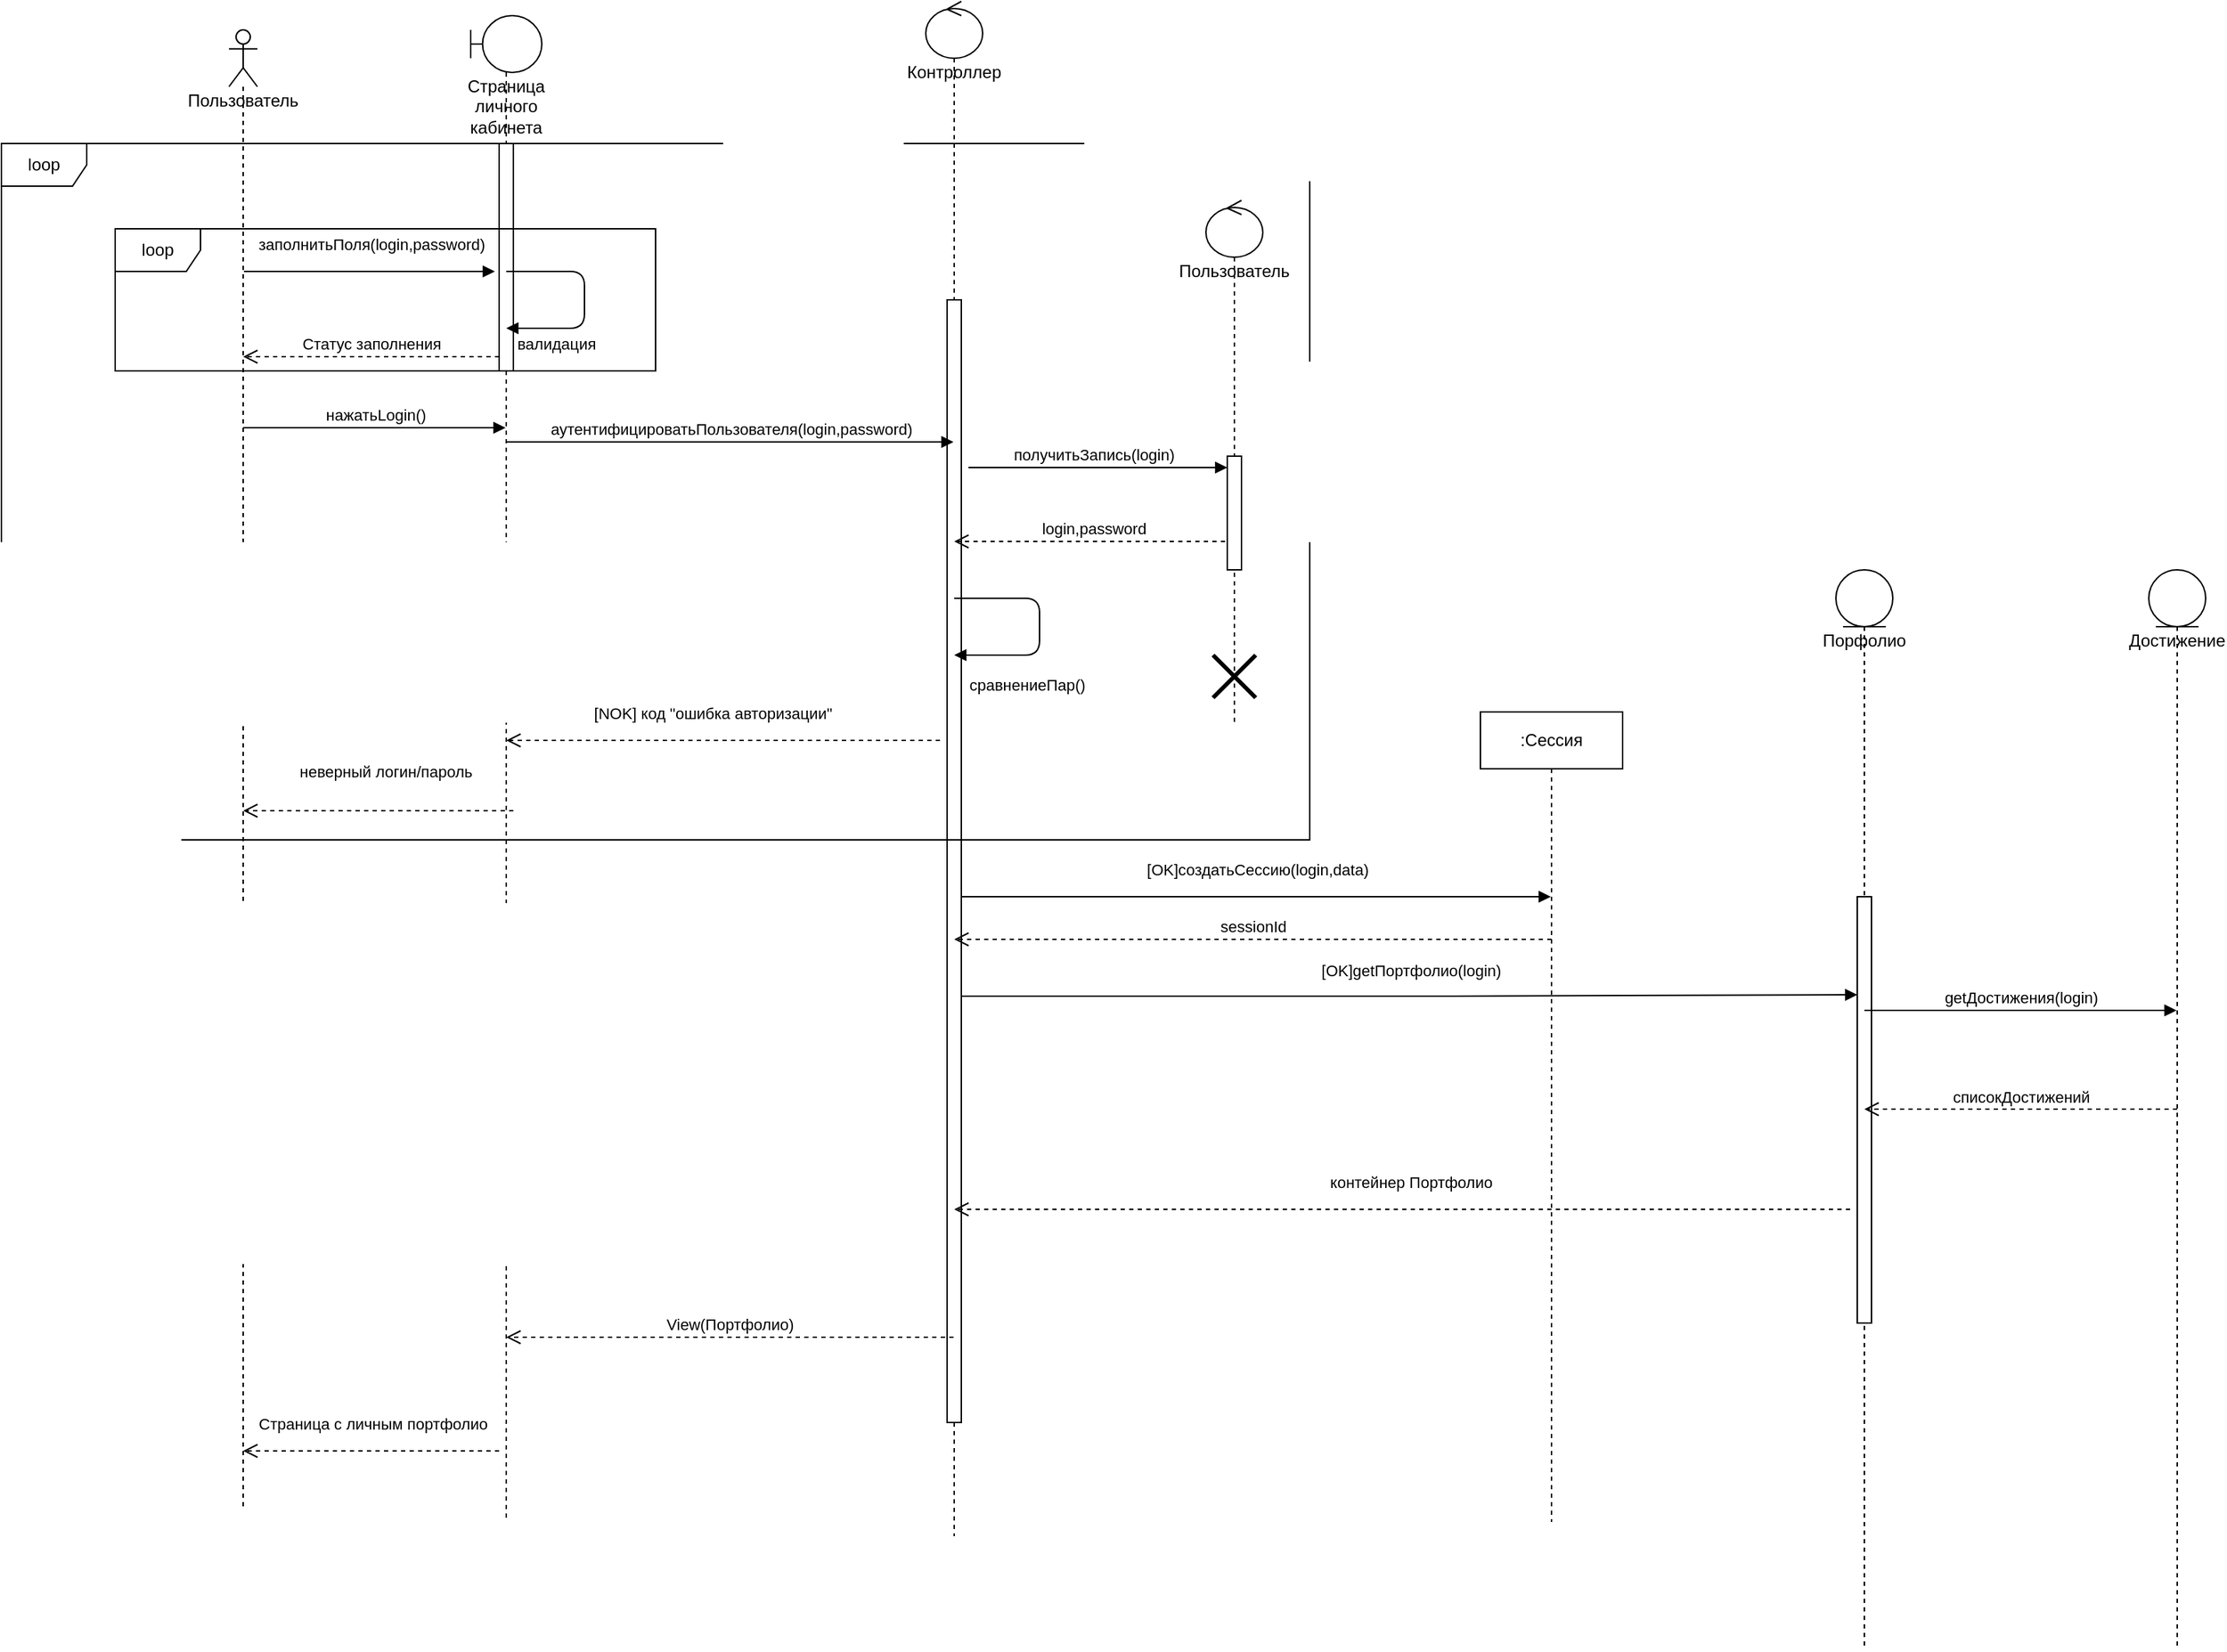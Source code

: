 <mxfile version="14.6.6" type="github" pages="3">
  <diagram name="Page-1" id="e7e014a7-5840-1c2e-5031-d8a46d1fe8dd">
    <mxGraphModel dx="3076" dy="705" grid="1" gridSize="10" guides="1" tooltips="1" connect="1" arrows="1" fold="1" page="1" pageScale="1" pageWidth="1654" pageHeight="1169" background="#ffffff" math="0" shadow="0">
      <root>
        <mxCell id="0" />
        <mxCell id="1" parent="0" />
        <mxCell id="WIhH-3waFOofAWN1dVMn-43" value="Пользователь" style="shape=umlLifeline;participant=umlActor;perimeter=lifelinePerimeter;whiteSpace=wrap;html=1;container=1;collapsible=0;recursiveResize=0;verticalAlign=top;spacingTop=36;outlineConnect=0;size=40;" parent="1" vertex="1">
          <mxGeometry x="120" y="120" width="20" height="1040" as="geometry" />
        </mxCell>
        <mxCell id="ZIGFXIjZskVbXItvLH-G-2" style="edgeStyle=orthogonalEdgeStyle;rounded=0;orthogonalLoop=1;jettySize=auto;html=1;strokeColor=none;dashed=1;" parent="1" edge="1">
          <mxGeometry relative="1" as="geometry">
            <mxPoint x="300" y="480" as="targetPoint" />
            <mxPoint x="310" y="250" as="sourcePoint" />
            <Array as="points">
              <mxPoint x="310" y="480" />
            </Array>
          </mxGeometry>
        </mxCell>
        <mxCell id="ZIGFXIjZskVbXItvLH-G-4" value="Страница личного кабинета" style="shape=umlLifeline;participant=umlBoundary;perimeter=lifelinePerimeter;whiteSpace=wrap;html=1;container=1;collapsible=0;recursiveResize=0;verticalAlign=top;spacingTop=36;outlineConnect=0;" parent="1" vertex="1">
          <mxGeometry x="290" y="110" width="50" height="1060" as="geometry" />
        </mxCell>
        <mxCell id="fkSEMWW14mpYFLbn4nIB-9" value="" style="html=1;points=[];perimeter=orthogonalPerimeter;" parent="ZIGFXIjZskVbXItvLH-G-4" vertex="1">
          <mxGeometry x="20" y="90" width="10" height="160" as="geometry" />
        </mxCell>
        <mxCell id="ZIGFXIjZskVbXItvLH-G-7" value="Контроллер" style="shape=umlLifeline;participant=umlControl;perimeter=lifelinePerimeter;whiteSpace=wrap;html=1;container=1;collapsible=0;recursiveResize=0;verticalAlign=top;spacingTop=36;outlineConnect=0;" parent="1" vertex="1">
          <mxGeometry x="610" y="100" width="40" height="1080" as="geometry" />
        </mxCell>
        <mxCell id="fkSEMWW14mpYFLbn4nIB-13" value="" style="html=1;points=[];perimeter=orthogonalPerimeter;" parent="ZIGFXIjZskVbXItvLH-G-7" vertex="1">
          <mxGeometry x="15" y="210" width="10" height="790" as="geometry" />
        </mxCell>
        <mxCell id="pGfbGV8LmYH59you6lNI-2" value="Пользователь" style="shape=umlLifeline;participant=umlControl;perimeter=lifelinePerimeter;whiteSpace=wrap;html=1;container=1;collapsible=0;recursiveResize=0;verticalAlign=top;spacingTop=36;outlineConnect=0;" parent="1" vertex="1">
          <mxGeometry x="807" y="240" width="40" height="370" as="geometry" />
        </mxCell>
        <mxCell id="1SPGo8jR6dyYWETWkQOX-1" value="Порфолио" style="shape=umlLifeline;participant=umlEntity;perimeter=lifelinePerimeter;whiteSpace=wrap;html=1;container=1;collapsible=0;recursiveResize=0;verticalAlign=top;spacingTop=36;outlineConnect=0;" parent="1" vertex="1">
          <mxGeometry x="1250" y="500" width="40" height="760" as="geometry" />
        </mxCell>
        <mxCell id="fkSEMWW14mpYFLbn4nIB-26" value="" style="html=1;points=[];perimeter=orthogonalPerimeter;" parent="1SPGo8jR6dyYWETWkQOX-1" vertex="1">
          <mxGeometry x="15" y="230" width="10" height="300" as="geometry" />
        </mxCell>
        <mxCell id="1SPGo8jR6dyYWETWkQOX-2" value=":Сессия" style="shape=umlLifeline;perimeter=lifelinePerimeter;whiteSpace=wrap;html=1;container=1;collapsible=0;recursiveResize=0;outlineConnect=0;" parent="1" vertex="1">
          <mxGeometry x="1000" y="600" width="100" height="570" as="geometry" />
        </mxCell>
        <mxCell id="pRMfRzGScYcQ2kTidq8n-1" value="Достижение" style="shape=umlLifeline;participant=umlEntity;perimeter=lifelinePerimeter;whiteSpace=wrap;html=1;container=1;collapsible=0;recursiveResize=0;verticalAlign=top;spacingTop=36;outlineConnect=0;" parent="1" vertex="1">
          <mxGeometry x="1470" y="500" width="40" height="760" as="geometry" />
        </mxCell>
        <mxCell id="fkSEMWW14mpYFLbn4nIB-3" value="заполнитьПоля(login,password)" style="html=1;verticalAlign=bottom;endArrow=block;" parent="1" edge="1">
          <mxGeometry x="0.025" y="10" width="80" relative="1" as="geometry">
            <mxPoint x="130.5" y="290" as="sourcePoint" />
            <mxPoint x="307" y="290" as="targetPoint" />
            <Array as="points">
              <mxPoint x="221" y="290" />
            </Array>
            <mxPoint x="-1" as="offset" />
          </mxGeometry>
        </mxCell>
        <mxCell id="fkSEMWW14mpYFLbn4nIB-10" value="валидация" style="html=1;verticalAlign=bottom;endArrow=block;" parent="1" source="ZIGFXIjZskVbXItvLH-G-4" target="ZIGFXIjZskVbXItvLH-G-4" edge="1">
          <mxGeometry x="0.53" y="20" width="80" relative="1" as="geometry">
            <mxPoint x="350" y="290" as="sourcePoint" />
            <mxPoint x="370" y="350" as="targetPoint" />
            <Array as="points">
              <mxPoint x="370" y="290" />
              <mxPoint x="370" y="330" />
            </Array>
            <mxPoint as="offset" />
          </mxGeometry>
        </mxCell>
        <mxCell id="fkSEMWW14mpYFLbn4nIB-11" value="loop" style="shape=umlFrame;whiteSpace=wrap;html=1;" parent="1" vertex="1">
          <mxGeometry x="40" y="260" width="380" height="100" as="geometry" />
        </mxCell>
        <mxCell id="fkSEMWW14mpYFLbn4nIB-14" value="аутентифицироватьПользователя(login,password)" style="html=1;verticalAlign=bottom;endArrow=block;" parent="1" source="ZIGFXIjZskVbXItvLH-G-4" target="ZIGFXIjZskVbXItvLH-G-7" edge="1">
          <mxGeometry width="80" relative="1" as="geometry">
            <mxPoint x="320" y="370" as="sourcePoint" />
            <mxPoint x="400" y="370" as="targetPoint" />
            <Array as="points">
              <mxPoint x="470" y="410" />
            </Array>
          </mxGeometry>
        </mxCell>
        <mxCell id="fkSEMWW14mpYFLbn4nIB-15" value="нажатьLogin()" style="html=1;verticalAlign=bottom;endArrow=block;" parent="1" source="WIhH-3waFOofAWN1dVMn-43" target="ZIGFXIjZskVbXItvLH-G-4" edge="1">
          <mxGeometry width="80" relative="1" as="geometry">
            <mxPoint x="130" y="360" as="sourcePoint" />
            <mxPoint x="210" y="360" as="targetPoint" />
            <Array as="points">
              <mxPoint x="210" y="400" />
            </Array>
          </mxGeometry>
        </mxCell>
        <mxCell id="fkSEMWW14mpYFLbn4nIB-16" value="Статус заполнения" style="html=1;verticalAlign=bottom;endArrow=open;dashed=1;endSize=8;" parent="1" target="WIhH-3waFOofAWN1dVMn-43" edge="1">
          <mxGeometry relative="1" as="geometry">
            <mxPoint x="310" y="350" as="sourcePoint" />
            <mxPoint x="230" y="350" as="targetPoint" />
          </mxGeometry>
        </mxCell>
        <mxCell id="fkSEMWW14mpYFLbn4nIB-18" value="получитьЗапись(login)" style="html=1;verticalAlign=bottom;endArrow=block;entryX=0;entryY=0.1;entryDx=0;entryDy=0;entryPerimeter=0;" parent="1" target="fkSEMWW14mpYFLbn4nIB-20" edge="1">
          <mxGeometry x="-0.035" width="80" relative="1" as="geometry">
            <mxPoint x="640" y="428" as="sourcePoint" />
            <mxPoint x="710" y="430" as="targetPoint" />
            <mxPoint as="offset" />
          </mxGeometry>
        </mxCell>
        <mxCell id="fkSEMWW14mpYFLbn4nIB-19" value="login,password" style="html=1;verticalAlign=bottom;endArrow=open;dashed=1;endSize=8;" parent="1" source="pGfbGV8LmYH59you6lNI-2" target="ZIGFXIjZskVbXItvLH-G-7" edge="1">
          <mxGeometry relative="1" as="geometry">
            <mxPoint x="770" y="479" as="sourcePoint" />
            <mxPoint x="690" y="479" as="targetPoint" />
            <Array as="points">
              <mxPoint x="760" y="480" />
            </Array>
          </mxGeometry>
        </mxCell>
        <mxCell id="fkSEMWW14mpYFLbn4nIB-20" value="" style="html=1;points=[];perimeter=orthogonalPerimeter;" parent="1" vertex="1">
          <mxGeometry x="822" y="420" width="10" height="80" as="geometry" />
        </mxCell>
        <mxCell id="fkSEMWW14mpYFLbn4nIB-21" value="сравнениеПар()" style="html=1;verticalAlign=bottom;endArrow=block;" parent="1" target="ZIGFXIjZskVbXItvLH-G-7" edge="1">
          <mxGeometry x="0.371" y="30" width="80" relative="1" as="geometry">
            <mxPoint x="630" y="520" as="sourcePoint" />
            <mxPoint x="670" y="580" as="targetPoint" />
            <Array as="points">
              <mxPoint x="690" y="520" />
              <mxPoint x="690" y="560" />
            </Array>
            <mxPoint as="offset" />
          </mxGeometry>
        </mxCell>
        <mxCell id="fkSEMWW14mpYFLbn4nIB-23" value="[OK]создатьСессию(login,data)" style="html=1;verticalAlign=bottom;endArrow=block;" parent="1" source="fkSEMWW14mpYFLbn4nIB-13" target="1SPGo8jR6dyYWETWkQOX-2" edge="1">
          <mxGeometry x="0.001" y="10" width="80" relative="1" as="geometry">
            <mxPoint x="630" y="680" as="sourcePoint" />
            <mxPoint x="710" y="680" as="targetPoint" />
            <Array as="points">
              <mxPoint x="840" y="730" />
            </Array>
            <mxPoint as="offset" />
          </mxGeometry>
        </mxCell>
        <mxCell id="fkSEMWW14mpYFLbn4nIB-24" value="" style="shape=umlDestroy;whiteSpace=wrap;html=1;strokeWidth=3;" parent="1" vertex="1">
          <mxGeometry x="812" y="560" width="30" height="30" as="geometry" />
        </mxCell>
        <mxCell id="fkSEMWW14mpYFLbn4nIB-25" value="[OK]getПортфолио(login)" style="html=1;verticalAlign=bottom;endArrow=block;entryX=0;entryY=0.23;entryDx=0;entryDy=0;entryPerimeter=0;" parent="1" source="fkSEMWW14mpYFLbn4nIB-13" target="fkSEMWW14mpYFLbn4nIB-26" edge="1">
          <mxGeometry x="0.001" y="10" width="80" relative="1" as="geometry">
            <mxPoint x="630" y="749.5" as="sourcePoint" />
            <mxPoint x="710" y="749.5" as="targetPoint" />
            <mxPoint y="1" as="offset" />
            <Array as="points">
              <mxPoint x="970" y="800" />
            </Array>
          </mxGeometry>
        </mxCell>
        <mxCell id="fkSEMWW14mpYFLbn4nIB-27" value="getДостижения(login)" style="html=1;verticalAlign=bottom;endArrow=block;" parent="1" target="pRMfRzGScYcQ2kTidq8n-1" edge="1">
          <mxGeometry width="80" relative="1" as="geometry">
            <mxPoint x="1270" y="810" as="sourcePoint" />
            <mxPoint x="1360" y="810" as="targetPoint" />
          </mxGeometry>
        </mxCell>
        <mxCell id="fkSEMWW14mpYFLbn4nIB-28" value="списокДостижений" style="html=1;verticalAlign=bottom;endArrow=open;dashed=1;endSize=8;" parent="1" target="1SPGo8jR6dyYWETWkQOX-1" edge="1">
          <mxGeometry relative="1" as="geometry">
            <mxPoint x="1490" y="879.5" as="sourcePoint" />
            <mxPoint x="1410" y="879.5" as="targetPoint" />
          </mxGeometry>
        </mxCell>
        <mxCell id="fkSEMWW14mpYFLbn4nIB-29" value="контейнер Портфолио" style="html=1;verticalAlign=bottom;endArrow=open;dashed=1;endSize=8;" parent="1" target="ZIGFXIjZskVbXItvLH-G-7" edge="1">
          <mxGeometry x="-0.017" y="-10" relative="1" as="geometry">
            <mxPoint x="1260" y="950" as="sourcePoint" />
            <mxPoint x="1180" y="950" as="targetPoint" />
            <mxPoint as="offset" />
          </mxGeometry>
        </mxCell>
        <mxCell id="fkSEMWW14mpYFLbn4nIB-30" value="View(Портфолио)" style="html=1;verticalAlign=bottom;endArrow=open;dashed=1;endSize=8;" parent="1" source="ZIGFXIjZskVbXItvLH-G-7" target="ZIGFXIjZskVbXItvLH-G-4" edge="1">
          <mxGeometry relative="1" as="geometry">
            <mxPoint x="460" y="990" as="sourcePoint" />
            <mxPoint x="380" y="990" as="targetPoint" />
            <Array as="points">
              <mxPoint x="450" y="1040" />
            </Array>
          </mxGeometry>
        </mxCell>
        <mxCell id="fkSEMWW14mpYFLbn4nIB-31" value="Страница с личным портфолио" style="html=1;verticalAlign=bottom;endArrow=open;dashed=1;endSize=8;" parent="1" target="WIhH-3waFOofAWN1dVMn-43" edge="1">
          <mxGeometry x="-0.003" y="-10" relative="1" as="geometry">
            <mxPoint x="310" y="1120" as="sourcePoint" />
            <mxPoint x="230" y="1120" as="targetPoint" />
            <mxPoint as="offset" />
          </mxGeometry>
        </mxCell>
        <mxCell id="fkSEMWW14mpYFLbn4nIB-32" value="[NOK] код &quot;ошибка авторизации&quot;" style="html=1;verticalAlign=bottom;endArrow=open;dashed=1;endSize=8;" parent="1" target="ZIGFXIjZskVbXItvLH-G-4" edge="1">
          <mxGeometry x="0.048" y="-10" relative="1" as="geometry">
            <mxPoint x="620" y="620" as="sourcePoint" />
            <mxPoint x="540" y="620" as="targetPoint" />
            <mxPoint as="offset" />
          </mxGeometry>
        </mxCell>
        <mxCell id="fkSEMWW14mpYFLbn4nIB-33" value="неверный логин/пароль" style="html=1;verticalAlign=bottom;endArrow=open;dashed=1;endSize=8;" parent="1" target="WIhH-3waFOofAWN1dVMn-43" edge="1">
          <mxGeometry x="-0.055" y="-19" relative="1" as="geometry">
            <mxPoint x="320" y="669.5" as="sourcePoint" />
            <mxPoint x="240" y="669.5" as="targetPoint" />
            <mxPoint as="offset" />
          </mxGeometry>
        </mxCell>
        <mxCell id="fkSEMWW14mpYFLbn4nIB-34" value="loop" style="shape=umlFrame;whiteSpace=wrap;html=1;" parent="1" vertex="1">
          <mxGeometry x="-40" y="200" width="920" height="490" as="geometry" />
        </mxCell>
        <mxCell id="wBSlpSPeRk47iECSI4ge-1" value="sessionId" style="html=1;verticalAlign=bottom;endArrow=open;dashed=1;endSize=8;" parent="1" target="ZIGFXIjZskVbXItvLH-G-7" edge="1">
          <mxGeometry relative="1" as="geometry">
            <mxPoint x="1050" y="760" as="sourcePoint" />
            <mxPoint x="970" y="760" as="targetPoint" />
            <Array as="points">
              <mxPoint x="1010" y="760" />
            </Array>
          </mxGeometry>
        </mxCell>
      </root>
    </mxGraphModel>
  </diagram>
  <diagram id="3RULn-cM49M8KsPI9Jm_" name="Page-2">
    <mxGraphModel dx="1673" dy="829" grid="1" gridSize="10" guides="1" tooltips="1" connect="1" arrows="1" fold="1" page="1" pageScale="1" pageWidth="1654" pageHeight="1169" math="0" shadow="0">
      <root>
        <mxCell id="1wNZfQulVWUHUYECNYg_-0" />
        <mxCell id="1wNZfQulVWUHUYECNYg_-1" parent="1wNZfQulVWUHUYECNYg_-0" />
        <mxCell id="1wNZfQulVWUHUYECNYg_-8" value="Педагогический работник" style="swimlane;fontStyle=1;align=center;verticalAlign=top;childLayout=stackLayout;horizontal=1;startSize=26;horizontalStack=0;resizeParent=1;resizeParentMax=0;resizeLast=0;collapsible=1;marginBottom=0;" parent="1wNZfQulVWUHUYECNYg_-1" vertex="1">
          <mxGeometry x="130" y="570" width="210" height="114" as="geometry" />
        </mxCell>
        <mxCell id="1wNZfQulVWUHUYECNYg_-9" value="+ Имя: String&#xa;+ Роль: Integer&#xa;+ Логин: String&#xa;" style="text;strokeColor=none;fillColor=none;align=left;verticalAlign=top;spacingLeft=4;spacingRight=4;overflow=hidden;rotatable=0;points=[[0,0.5],[1,0.5]];portConstraint=eastwest;" parent="1wNZfQulVWUHUYECNYg_-8" vertex="1">
          <mxGeometry y="26" width="210" height="54" as="geometry" />
        </mxCell>
        <mxCell id="1wNZfQulVWUHUYECNYg_-10" value="" style="line;strokeWidth=1;fillColor=none;align=left;verticalAlign=middle;spacingTop=-1;spacingLeft=3;spacingRight=3;rotatable=0;labelPosition=right;points=[];portConstraint=eastwest;" parent="1wNZfQulVWUHUYECNYg_-8" vertex="1">
          <mxGeometry y="80" width="210" height="8" as="geometry" />
        </mxCell>
        <mxCell id="1wNZfQulVWUHUYECNYg_-11" value="+ получитьЗапись(login): List" style="text;strokeColor=none;fillColor=none;align=left;verticalAlign=top;spacingLeft=4;spacingRight=4;overflow=hidden;rotatable=0;points=[[0,0.5],[1,0.5]];portConstraint=eastwest;" parent="1wNZfQulVWUHUYECNYg_-8" vertex="1">
          <mxGeometry y="88" width="210" height="26" as="geometry" />
        </mxCell>
        <mxCell id="1wNZfQulVWUHUYECNYg_-12" value="&lt;p style=&quot;margin: 0px ; margin-top: 4px ; text-align: center&quot;&gt;&lt;b&gt;Мероприятие&lt;/b&gt;&lt;br&gt;&lt;/p&gt;&lt;hr size=&quot;1&quot;&gt;&lt;p style=&quot;margin: 0px ; margin-left: 4px&quot;&gt;+ Название: String&lt;/p&gt;&lt;p style=&quot;margin: 0px ; margin-left: 4px&quot;&gt;+ Дата: Date&lt;br&gt;&lt;/p&gt;&lt;p style=&quot;margin: 0px ; margin-left: 4px&quot;&gt;+ Уровень мероприятия: String&lt;br&gt;&lt;/p&gt;&lt;hr size=&quot;1&quot;&gt;&lt;p style=&quot;margin: 0px 0px 0px 4px&quot;&gt;+ get(): List&lt;/p&gt;&lt;p style=&quot;margin: 0px 0px 0px 4px&quot;&gt;+ add(Название,Дата,Уровень)&lt;/p&gt;&lt;p style=&quot;margin: 0px 0px 0px 4px&quot;&gt;+ remove(id)&lt;/p&gt;" style="verticalAlign=top;align=left;overflow=fill;fontSize=12;fontFamily=Helvetica;html=1;" parent="1wNZfQulVWUHUYECNYg_-1" vertex="1">
          <mxGeometry x="457" y="163.75" width="210" height="130" as="geometry" />
        </mxCell>
        <mxCell id="1wNZfQulVWUHUYECNYg_-13" value="&lt;p style=&quot;margin: 0px ; margin-top: 4px ; text-align: center&quot;&gt;&lt;b&gt;Организатор&lt;/b&gt;&lt;br&gt;&lt;/p&gt;&lt;hr size=&quot;1&quot;&gt;&lt;p style=&quot;margin: 0px ; margin-left: 4px&quot;&gt;+ Город: String&lt;br&gt;&lt;/p&gt;&lt;p style=&quot;margin: 0px ; margin-left: 4px&quot;&gt;+ Учреждение: String&lt;br&gt;&lt;/p&gt;&lt;hr size=&quot;1&quot;&gt;&lt;p style=&quot;margin: 0px 0px 0px 4px&quot;&gt;+ get(): List&lt;/p&gt;&lt;p style=&quot;margin: 0px 0px 0px 4px&quot;&gt;+ add(Город,Учреждение)&lt;/p&gt;&lt;p style=&quot;margin: 0px 0px 0px 4px&quot;&gt;+ remove(id)&lt;/p&gt;" style="verticalAlign=top;align=left;overflow=fill;fontSize=12;fontFamily=Helvetica;html=1;" parent="1wNZfQulVWUHUYECNYg_-1" vertex="1">
          <mxGeometry x="800" y="163.75" width="160" height="126.25" as="geometry" />
        </mxCell>
        <mxCell id="1wNZfQulVWUHUYECNYg_-14" value="&lt;p style=&quot;margin: 0px ; margin-top: 4px ; text-align: center&quot;&gt;&lt;b&gt;Портфолио&lt;/b&gt;&lt;br&gt;&lt;/p&gt;&lt;hr size=&quot;1&quot;&gt;&lt;p style=&quot;margin: 0px ; margin-left: 4px&quot;&gt;+ Кол-во баллов: Integer&lt;br&gt;&lt;/p&gt;&lt;p style=&quot;margin: 0px ; margin-left: 4px&quot;&gt;+ Уровень сложности: Integer&lt;/p&gt;&lt;p style=&quot;margin: 0px ; margin-left: 4px&quot;&gt;+ Учебная нагрузка: Integer&lt;/p&gt;&lt;p style=&quot;margin: 0px ; margin-left: 4px&quot;&gt;+ Должность&lt;br&gt;&lt;/p&gt;&lt;hr size=&quot;1&quot;&gt;&lt;p style=&quot;margin: 0px ; margin-left: 4px&quot;&gt;+ getПортфолио(login): List&lt;/p&gt;" style="verticalAlign=top;align=left;overflow=fill;fontSize=12;fontFamily=Helvetica;html=1;" parent="1wNZfQulVWUHUYECNYg_-1" vertex="1">
          <mxGeometry x="570" y="705" width="190" height="123" as="geometry" />
        </mxCell>
        <mxCell id="1wNZfQulVWUHUYECNYg_-16" value="&lt;p style=&quot;margin: 0px ; margin-top: 4px ; text-align: center&quot;&gt;&lt;b&gt;Роль&lt;/b&gt;&lt;br&gt;&lt;/p&gt;&lt;hr size=&quot;1&quot;&gt;&lt;p style=&quot;margin: 0px ; margin-left: 4px&quot;&gt;+ Название: Type&lt;/p&gt;&lt;hr size=&quot;1&quot;&gt;&lt;p style=&quot;margin: 0px ; margin-left: 4px&quot;&gt;+ method(): Type&lt;/p&gt;" style="verticalAlign=top;align=left;overflow=fill;fontSize=12;fontFamily=Helvetica;html=1;" parent="1wNZfQulVWUHUYECNYg_-1" vertex="1">
          <mxGeometry x="160" y="340" width="160" height="90" as="geometry" />
        </mxCell>
        <mxCell id="1wNZfQulVWUHUYECNYg_-17" value="&lt;p style=&quot;margin: 0px ; margin-top: 4px ; text-align: center&quot;&gt;&lt;b&gt;Достижение&lt;/b&gt;&lt;br&gt;&lt;/p&gt;&lt;hr size=&quot;1&quot;&gt;&lt;p style=&quot;margin: 0px ; margin-left: 4px&quot;&gt;+ Название: String&lt;/p&gt;&lt;p style=&quot;margin: 0px ; margin-left: 4px&quot;&gt;+ Дата: Date&lt;/p&gt;&lt;p style=&quot;margin: 0px ; margin-left: 4px&quot;&gt;+ isApproved: boolean&lt;/p&gt;&lt;p style=&quot;margin: 0px ; margin-left: 4px&quot;&gt;+ Подтверждающий документ: String&lt;/p&gt;&lt;p style=&quot;margin: 0px ; margin-left: 4px&quot;&gt;+ Базовый балл&lt;br&gt;&lt;/p&gt;&lt;hr size=&quot;1&quot;&gt;&lt;p style=&quot;margin: 0px ; margin-left: 4px&quot;&gt;+ getДостижения(): List&lt;/p&gt;" style="verticalAlign=top;align=left;overflow=fill;fontSize=12;fontFamily=Helvetica;html=1;" parent="1wNZfQulVWUHUYECNYg_-1" vertex="1">
          <mxGeometry x="615" y="385" width="220" height="150" as="geometry" />
        </mxCell>
        <mxCell id="1wNZfQulVWUHUYECNYg_-18" value="" style="endArrow=none;html=1;exitX=0.5;exitY=1;exitDx=0;exitDy=0;entryX=0.528;entryY=-0.029;entryDx=0;entryDy=0;entryPerimeter=0;" parent="1wNZfQulVWUHUYECNYg_-1" source="1wNZfQulVWUHUYECNYg_-16" target="1wNZfQulVWUHUYECNYg_-8" edge="1">
          <mxGeometry width="50" height="50" relative="1" as="geometry">
            <mxPoint x="460" y="535" as="sourcePoint" />
            <mxPoint x="210" y="550" as="targetPoint" />
          </mxGeometry>
        </mxCell>
        <mxCell id="1wNZfQulVWUHUYECNYg_-19" value="1..*" style="edgeLabel;html=1;align=center;verticalAlign=middle;resizable=0;points=[];" parent="1wNZfQulVWUHUYECNYg_-18" vertex="1" connectable="0">
          <mxGeometry x="0.726" y="-2" relative="1" as="geometry">
            <mxPoint x="10" as="offset" />
          </mxGeometry>
        </mxCell>
        <mxCell id="1wNZfQulVWUHUYECNYg_-20" value="1" style="edgeLabel;html=1;align=center;verticalAlign=middle;resizable=0;points=[];" parent="1wNZfQulVWUHUYECNYg_-18" vertex="1" connectable="0">
          <mxGeometry x="-0.686" y="-1" relative="1" as="geometry">
            <mxPoint x="12" y="6" as="offset" />
          </mxGeometry>
        </mxCell>
        <mxCell id="1wNZfQulVWUHUYECNYg_-21" value="" style="endArrow=none;html=1;exitX=0.714;exitY=0;exitDx=0;exitDy=0;entryX=0;entryY=0.5;entryDx=0;entryDy=0;exitPerimeter=0;" parent="1wNZfQulVWUHUYECNYg_-1" source="1wNZfQulVWUHUYECNYg_-8" target="1wNZfQulVWUHUYECNYg_-17" edge="1">
          <mxGeometry width="50" height="50" relative="1" as="geometry">
            <mxPoint x="460" y="535" as="sourcePoint" />
            <mxPoint x="400" y="545" as="targetPoint" />
            <Array as="points">
              <mxPoint x="280" y="460" />
            </Array>
          </mxGeometry>
        </mxCell>
        <mxCell id="1wNZfQulVWUHUYECNYg_-22" value="1" style="edgeLabel;html=1;align=center;verticalAlign=middle;resizable=0;points=[];" parent="1wNZfQulVWUHUYECNYg_-21" vertex="1" connectable="0">
          <mxGeometry x="-0.717" y="-2" relative="1" as="geometry">
            <mxPoint x="18" y="43" as="offset" />
          </mxGeometry>
        </mxCell>
        <mxCell id="1wNZfQulVWUHUYECNYg_-23" value="0..*" style="edgeLabel;html=1;align=center;verticalAlign=middle;resizable=0;points=[];" parent="1wNZfQulVWUHUYECNYg_-21" vertex="1" connectable="0">
          <mxGeometry x="0.783" y="-1" relative="1" as="geometry">
            <mxPoint x="14" y="15" as="offset" />
          </mxGeometry>
        </mxCell>
        <mxCell id="1wNZfQulVWUHUYECNYg_-25" value="" style="endArrow=diamondThin;endFill=0;endSize=24;html=1;entryX=0.5;entryY=0;entryDx=0;entryDy=0;exitX=0.223;exitY=1;exitDx=0;exitDy=0;exitPerimeter=0;" parent="1wNZfQulVWUHUYECNYg_-1" source="1wNZfQulVWUHUYECNYg_-17" target="1wNZfQulVWUHUYECNYg_-14" edge="1">
          <mxGeometry width="160" relative="1" as="geometry">
            <mxPoint x="700" y="515" as="sourcePoint" />
            <mxPoint x="460" y="584" as="targetPoint" />
          </mxGeometry>
        </mxCell>
        <mxCell id="1wNZfQulVWUHUYECNYg_-26" value="0..*" style="edgeLabel;html=1;align=center;verticalAlign=middle;resizable=0;points=[];" parent="1wNZfQulVWUHUYECNYg_-25" vertex="1" connectable="0">
          <mxGeometry x="-0.606" y="1" relative="1" as="geometry">
            <mxPoint x="16" as="offset" />
          </mxGeometry>
        </mxCell>
        <mxCell id="1wNZfQulVWUHUYECNYg_-27" value="1" style="edgeLabel;html=1;align=center;verticalAlign=middle;resizable=0;points=[];" parent="1wNZfQulVWUHUYECNYg_-25" vertex="1" connectable="0">
          <mxGeometry x="0.37" y="2" relative="1" as="geometry">
            <mxPoint x="3" y="6" as="offset" />
          </mxGeometry>
        </mxCell>
        <mxCell id="1wNZfQulVWUHUYECNYg_-28" value="" style="endArrow=none;html=1;entryX=1;entryY=0.5;entryDx=0;entryDy=0;" parent="1wNZfQulVWUHUYECNYg_-1" source="1wNZfQulVWUHUYECNYg_-13" target="1wNZfQulVWUHUYECNYg_-12" edge="1">
          <mxGeometry width="50" height="50" relative="1" as="geometry">
            <mxPoint x="460" y="495" as="sourcePoint" />
            <mxPoint x="510" y="445" as="targetPoint" />
          </mxGeometry>
        </mxCell>
        <mxCell id="1wNZfQulVWUHUYECNYg_-34" value="1..*" style="edgeLabel;html=1;align=center;verticalAlign=middle;resizable=0;points=[];" parent="1wNZfQulVWUHUYECNYg_-28" vertex="1" connectable="0">
          <mxGeometry x="0.662" y="1" relative="1" as="geometry">
            <mxPoint x="-2" y="16" as="offset" />
          </mxGeometry>
        </mxCell>
        <mxCell id="1wNZfQulVWUHUYECNYg_-35" value="1" style="edgeLabel;html=1;align=center;verticalAlign=middle;resizable=0;points=[];" parent="1wNZfQulVWUHUYECNYg_-28" vertex="1" connectable="0">
          <mxGeometry x="-0.706" y="2" relative="1" as="geometry">
            <mxPoint y="-16" as="offset" />
          </mxGeometry>
        </mxCell>
        <mxCell id="1wNZfQulVWUHUYECNYg_-30" value="&lt;p style=&quot;margin: 0px ; margin-top: 4px ; text-align: center&quot;&gt;&lt;b&gt;Принимающая сторона&lt;/b&gt;&lt;br&gt;&lt;/p&gt;&lt;hr size=&quot;1&quot;&gt;&lt;p style=&quot;margin: 0px ; margin-left: 4px&quot;&gt;+ Город: String&lt;/p&gt;&lt;p style=&quot;margin: 0px ; margin-left: 4px&quot;&gt;+ Учреждение: String&lt;br&gt;&lt;/p&gt;&lt;hr size=&quot;1&quot;&gt;&lt;p style=&quot;margin: 0px ; margin-left: 4px&quot;&gt;+ get(): List&lt;/p&gt;&lt;p style=&quot;margin: 0px ; margin-left: 4px&quot;&gt;+ add(Город,Учреждение)&lt;/p&gt;&lt;p style=&quot;margin: 0px ; margin-left: 4px&quot;&gt;+ remove(id)&lt;/p&gt;" style="verticalAlign=top;align=left;overflow=fill;fontSize=12;fontFamily=Helvetica;html=1;" parent="1wNZfQulVWUHUYECNYg_-1" vertex="1">
          <mxGeometry x="180" y="170" width="160" height="117.5" as="geometry" />
        </mxCell>
        <mxCell id="1wNZfQulVWUHUYECNYg_-31" value="" style="endArrow=none;html=1;entryX=1;entryY=0.5;entryDx=0;entryDy=0;exitX=0;exitY=0.5;exitDx=0;exitDy=0;" parent="1wNZfQulVWUHUYECNYg_-1" source="1wNZfQulVWUHUYECNYg_-12" target="1wNZfQulVWUHUYECNYg_-30" edge="1">
          <mxGeometry width="50" height="50" relative="1" as="geometry">
            <mxPoint x="460" y="495" as="sourcePoint" />
            <mxPoint x="510" y="445" as="targetPoint" />
          </mxGeometry>
        </mxCell>
        <mxCell id="1wNZfQulVWUHUYECNYg_-32" value="1" style="edgeLabel;html=1;align=center;verticalAlign=middle;resizable=0;points=[];" parent="1wNZfQulVWUHUYECNYg_-31" vertex="1" connectable="0">
          <mxGeometry x="0.766" y="1" relative="1" as="geometry">
            <mxPoint x="-4" y="17" as="offset" />
          </mxGeometry>
        </mxCell>
        <mxCell id="1wNZfQulVWUHUYECNYg_-33" value="1..*" style="edgeLabel;html=1;align=center;verticalAlign=middle;resizable=0;points=[];" parent="1wNZfQulVWUHUYECNYg_-31" vertex="1" connectable="0">
          <mxGeometry x="-0.767" y="1" relative="1" as="geometry">
            <mxPoint y="-13" as="offset" />
          </mxGeometry>
        </mxCell>
        <mxCell id="1wNZfQulVWUHUYECNYg_-36" value="" style="endArrow=none;html=1;entryX=0.219;entryY=1;entryDx=0;entryDy=0;exitX=0.282;exitY=0;exitDx=0;exitDy=0;exitPerimeter=0;entryPerimeter=0;" parent="1wNZfQulVWUHUYECNYg_-1" source="1wNZfQulVWUHUYECNYg_-17" target="1wNZfQulVWUHUYECNYg_-12" edge="1">
          <mxGeometry width="50" height="50" relative="1" as="geometry">
            <mxPoint x="460" y="495" as="sourcePoint" />
            <mxPoint x="510" y="445" as="targetPoint" />
            <Array as="points">
              <mxPoint x="677" y="345" />
              <mxPoint x="506" y="345" />
            </Array>
          </mxGeometry>
        </mxCell>
        <mxCell id="1wNZfQulVWUHUYECNYg_-37" value="0..*" style="edgeLabel;html=1;align=center;verticalAlign=middle;resizable=0;points=[];" parent="1wNZfQulVWUHUYECNYg_-36" vertex="1" connectable="0">
          <mxGeometry x="-0.766" y="-1" relative="1" as="geometry">
            <mxPoint x="-23" y="10" as="offset" />
          </mxGeometry>
        </mxCell>
        <mxCell id="1wNZfQulVWUHUYECNYg_-38" value="1..*" style="edgeLabel;html=1;align=center;verticalAlign=middle;resizable=0;points=[];" parent="1wNZfQulVWUHUYECNYg_-36" vertex="1" connectable="0">
          <mxGeometry x="0.801" relative="1" as="geometry">
            <mxPoint x="14" y="-9" as="offset" />
          </mxGeometry>
        </mxCell>
        <mxCell id="1wNZfQulVWUHUYECNYg_-39" value="Критерий" style="swimlane;fontStyle=1;align=center;verticalAlign=top;childLayout=stackLayout;horizontal=1;startSize=26;horizontalStack=0;resizeParent=1;resizeParentMax=0;resizeLast=0;collapsible=1;marginBottom=0;" parent="1wNZfQulVWUHUYECNYg_-1" vertex="1">
          <mxGeometry x="1100" y="430" width="160" height="130" as="geometry" />
        </mxCell>
        <mxCell id="1wNZfQulVWUHUYECNYg_-40" value="+ Название: String" style="text;strokeColor=none;fillColor=none;align=left;verticalAlign=top;spacingLeft=4;spacingRight=4;overflow=hidden;rotatable=0;points=[[0,0.5],[1,0.5]];portConstraint=eastwest;" parent="1wNZfQulVWUHUYECNYg_-39" vertex="1">
          <mxGeometry y="26" width="160" height="34" as="geometry" />
        </mxCell>
        <mxCell id="1wNZfQulVWUHUYECNYg_-41" value="" style="line;strokeWidth=1;fillColor=none;align=left;verticalAlign=middle;spacingTop=-1;spacingLeft=3;spacingRight=3;rotatable=0;labelPosition=right;points=[];portConstraint=eastwest;" parent="1wNZfQulVWUHUYECNYg_-39" vertex="1">
          <mxGeometry y="60" width="160" height="8" as="geometry" />
        </mxCell>
        <mxCell id="1wNZfQulVWUHUYECNYg_-42" value="+ get(): List&#xa;+ add(Город,Учреждение)&#xa;+ remove(id)" style="text;strokeColor=none;fillColor=none;align=left;verticalAlign=top;spacingLeft=4;spacingRight=4;overflow=hidden;rotatable=0;points=[[0,0.5],[1,0.5]];portConstraint=eastwest;" parent="1wNZfQulVWUHUYECNYg_-39" vertex="1">
          <mxGeometry y="68" width="160" height="62" as="geometry" />
        </mxCell>
        <mxCell id="1wNZfQulVWUHUYECNYg_-43" value="Результат" style="swimlane;fontStyle=1;align=center;verticalAlign=top;childLayout=stackLayout;horizontal=1;startSize=26;horizontalStack=0;resizeParent=1;resizeParentMax=0;resizeLast=0;collapsible=1;marginBottom=0;" parent="1wNZfQulVWUHUYECNYg_-1" vertex="1">
          <mxGeometry x="1110" y="250" width="160" height="140" as="geometry" />
        </mxCell>
        <mxCell id="1wNZfQulVWUHUYECNYg_-44" value="+ Название: String&#xa;+ Уровень: String&#xa;+ Значение: String" style="text;strokeColor=none;fillColor=none;align=left;verticalAlign=top;spacingLeft=4;spacingRight=4;overflow=hidden;rotatable=0;points=[[0,0.5],[1,0.5]];portConstraint=eastwest;" parent="1wNZfQulVWUHUYECNYg_-43" vertex="1">
          <mxGeometry y="26" width="160" height="54" as="geometry" />
        </mxCell>
        <mxCell id="1wNZfQulVWUHUYECNYg_-45" value="" style="line;strokeWidth=1;fillColor=none;align=left;verticalAlign=middle;spacingTop=-1;spacingLeft=3;spacingRight=3;rotatable=0;labelPosition=right;points=[];portConstraint=eastwest;" parent="1wNZfQulVWUHUYECNYg_-43" vertex="1">
          <mxGeometry y="80" width="160" height="8" as="geometry" />
        </mxCell>
        <mxCell id="1wNZfQulVWUHUYECNYg_-46" value="+ get(): List&#xa;+ add(Название,Ур., Значение)&#xa;+ remove(id)" style="text;strokeColor=none;fillColor=none;align=left;verticalAlign=top;spacingLeft=4;spacingRight=4;overflow=hidden;rotatable=0;points=[[0,0.5],[1,0.5]];portConstraint=eastwest;" parent="1wNZfQulVWUHUYECNYg_-43" vertex="1">
          <mxGeometry y="88" width="160" height="52" as="geometry" />
        </mxCell>
        <mxCell id="1wNZfQulVWUHUYECNYg_-47" value="" style="endArrow=none;html=1;entryX=1;entryY=0.5;entryDx=0;entryDy=0;exitX=0;exitY=0.25;exitDx=0;exitDy=0;" parent="1wNZfQulVWUHUYECNYg_-1" source="1wNZfQulVWUHUYECNYg_-39" target="1wNZfQulVWUHUYECNYg_-17" edge="1">
          <mxGeometry width="50" height="50" relative="1" as="geometry">
            <mxPoint x="460" y="555" as="sourcePoint" />
            <mxPoint x="510" y="505" as="targetPoint" />
            <Array as="points" />
          </mxGeometry>
        </mxCell>
        <mxCell id="1wNZfQulVWUHUYECNYg_-58" value="1" style="edgeLabel;html=1;align=center;verticalAlign=middle;resizable=0;points=[];" parent="1wNZfQulVWUHUYECNYg_-47" vertex="1" connectable="0">
          <mxGeometry x="0.872" y="1" relative="1" as="geometry">
            <mxPoint x="16" y="-13" as="offset" />
          </mxGeometry>
        </mxCell>
        <mxCell id="1wNZfQulVWUHUYECNYg_-59" value="1" style="edgeLabel;html=1;align=center;verticalAlign=middle;resizable=0;points=[];" parent="1wNZfQulVWUHUYECNYg_-47" vertex="1" connectable="0">
          <mxGeometry x="-0.848" relative="1" as="geometry">
            <mxPoint x="9" y="22" as="offset" />
          </mxGeometry>
        </mxCell>
        <mxCell id="1wNZfQulVWUHUYECNYg_-48" value="" style="endArrow=none;html=1;entryX=0.75;entryY=0;entryDx=0;entryDy=0;exitX=0;exitY=1;exitDx=0;exitDy=0;exitPerimeter=0;" parent="1wNZfQulVWUHUYECNYg_-1" source="1wNZfQulVWUHUYECNYg_-44" target="1wNZfQulVWUHUYECNYg_-17" edge="1">
          <mxGeometry width="50" height="50" relative="1" as="geometry">
            <mxPoint x="460" y="555" as="sourcePoint" />
            <mxPoint x="510" y="505" as="targetPoint" />
            <Array as="points">
              <mxPoint x="940" y="330" />
              <mxPoint x="780" y="330" />
            </Array>
          </mxGeometry>
        </mxCell>
        <mxCell id="1wNZfQulVWUHUYECNYg_-54" value="1" style="edgeLabel;html=1;align=center;verticalAlign=middle;resizable=0;points=[];" parent="1wNZfQulVWUHUYECNYg_-48" vertex="1" connectable="0">
          <mxGeometry x="0.69" y="-1" relative="1" as="geometry">
            <mxPoint x="-21" y="16" as="offset" />
          </mxGeometry>
        </mxCell>
        <mxCell id="1wNZfQulVWUHUYECNYg_-55" value="0..1" style="edgeLabel;html=1;align=center;verticalAlign=middle;resizable=0;points=[];" parent="1wNZfQulVWUHUYECNYg_-48" vertex="1" connectable="0">
          <mxGeometry x="-0.709" relative="1" as="geometry">
            <mxPoint x="12" y="21" as="offset" />
          </mxGeometry>
        </mxCell>
        <mxCell id="1wNZfQulVWUHUYECNYg_-49" value="" style="endArrow=none;html=1;exitX=1;exitY=0.5;exitDx=0;exitDy=0;entryX=1;entryY=0.5;entryDx=0;entryDy=0;" parent="1wNZfQulVWUHUYECNYg_-1" source="1wNZfQulVWUHUYECNYg_-39" target="1wNZfQulVWUHUYECNYg_-44" edge="1">
          <mxGeometry width="50" height="50" relative="1" as="geometry">
            <mxPoint x="460" y="555" as="sourcePoint" />
            <mxPoint x="510" y="505" as="targetPoint" />
            <Array as="points">
              <mxPoint x="1300" y="495" />
              <mxPoint x="1300" y="420" />
              <mxPoint x="1300" y="303" />
            </Array>
          </mxGeometry>
        </mxCell>
        <mxCell id="1wNZfQulVWUHUYECNYg_-56" value="1" style="edgeLabel;html=1;align=center;verticalAlign=middle;resizable=0;points=[];" parent="1wNZfQulVWUHUYECNYg_-49" vertex="1" connectable="0">
          <mxGeometry x="-0.825" y="-1" relative="1" as="geometry">
            <mxPoint x="-11" y="18" as="offset" />
          </mxGeometry>
        </mxCell>
        <mxCell id="1wNZfQulVWUHUYECNYg_-57" value="0..*" style="edgeLabel;html=1;align=center;verticalAlign=middle;resizable=0;points=[];" parent="1wNZfQulVWUHUYECNYg_-49" vertex="1" connectable="0">
          <mxGeometry x="0.827" relative="1" as="geometry">
            <mxPoint x="-1" y="-19" as="offset" />
          </mxGeometry>
        </mxCell>
        <mxCell id="1wNZfQulVWUHUYECNYg_-61" value="" style="endArrow=none;html=1;entryX=0.005;entryY=0.447;entryDx=0;entryDy=0;entryPerimeter=0;exitX=1.003;exitY=0.899;exitDx=0;exitDy=0;exitPerimeter=0;" parent="1wNZfQulVWUHUYECNYg_-1" source="1wNZfQulVWUHUYECNYg_-9" target="1wNZfQulVWUHUYECNYg_-14" edge="1">
          <mxGeometry width="50" height="50" relative="1" as="geometry">
            <mxPoint x="230" y="690" as="sourcePoint" />
            <mxPoint x="510" y="475" as="targetPoint" />
            <Array as="points">
              <mxPoint x="470" y="645" />
              <mxPoint x="470" y="760" />
            </Array>
          </mxGeometry>
        </mxCell>
        <mxCell id="1wNZfQulVWUHUYECNYg_-62" value="1..*" style="edgeLabel;html=1;align=center;verticalAlign=middle;resizable=0;points=[];" parent="1wNZfQulVWUHUYECNYg_-61" vertex="1" connectable="0">
          <mxGeometry x="0.837" y="-3" relative="1" as="geometry">
            <mxPoint x="-15" y="13" as="offset" />
          </mxGeometry>
        </mxCell>
        <mxCell id="1wNZfQulVWUHUYECNYg_-63" value="1" style="edgeLabel;html=1;align=center;verticalAlign=middle;resizable=0;points=[];" parent="1wNZfQulVWUHUYECNYg_-61" vertex="1" connectable="0">
          <mxGeometry x="-0.778" y="2" relative="1" as="geometry">
            <mxPoint x="-30" y="16" as="offset" />
          </mxGeometry>
        </mxCell>
        <mxCell id="1wNZfQulVWUHUYECNYg_-66" value="View Стартовая" style="swimlane;fontStyle=1;align=center;verticalAlign=top;childLayout=stackLayout;horizontal=1;startSize=26;horizontalStack=0;resizeParent=1;resizeParentMax=0;resizeLast=0;collapsible=1;marginBottom=0;" parent="1wNZfQulVWUHUYECNYg_-1" vertex="1">
          <mxGeometry x="890" y="705" width="160" height="120" as="geometry" />
        </mxCell>
        <mxCell id="1wNZfQulVWUHUYECNYg_-67" value="+ login: input&#xa;+ password: input" style="text;strokeColor=none;fillColor=none;align=left;verticalAlign=top;spacingLeft=4;spacingRight=4;overflow=hidden;rotatable=0;points=[[0,0.5],[1,0.5]];portConstraint=eastwest;" parent="1wNZfQulVWUHUYECNYg_-66" vertex="1">
          <mxGeometry y="26" width="160" height="44" as="geometry" />
        </mxCell>
        <mxCell id="1wNZfQulVWUHUYECNYg_-68" value="" style="line;strokeWidth=1;fillColor=none;align=left;verticalAlign=middle;spacingTop=-1;spacingLeft=3;spacingRight=3;rotatable=0;labelPosition=right;points=[];portConstraint=eastwest;" parent="1wNZfQulVWUHUYECNYg_-66" vertex="1">
          <mxGeometry y="70" width="160" height="20" as="geometry" />
        </mxCell>
        <mxCell id="1wNZfQulVWUHUYECNYg_-69" value="+ login(login,password):Integer" style="text;strokeColor=none;fillColor=none;align=left;verticalAlign=top;spacingLeft=4;spacingRight=4;overflow=hidden;rotatable=0;points=[[0,0.5],[1,0.5]];portConstraint=eastwest;" parent="1wNZfQulVWUHUYECNYg_-66" vertex="1">
          <mxGeometry y="90" width="160" height="30" as="geometry" />
        </mxCell>
        <mxCell id="1wNZfQulVWUHUYECNYg_-70" value="" style="endArrow=none;html=1;entryX=1;entryY=0.5;entryDx=0;entryDy=0;exitX=0;exitY=0.5;exitDx=0;exitDy=0;" parent="1wNZfQulVWUHUYECNYg_-1" source="1wNZfQulVWUHUYECNYg_-66" target="1wNZfQulVWUHUYECNYg_-14" edge="1">
          <mxGeometry width="50" height="50" relative="1" as="geometry">
            <mxPoint x="970" y="725" as="sourcePoint" />
            <mxPoint x="1020" y="675" as="targetPoint" />
            <Array as="points" />
          </mxGeometry>
        </mxCell>
        <mxCell id="1wNZfQulVWUHUYECNYg_-71" value="Controller Портфолио" style="swimlane;fontStyle=1;align=center;verticalAlign=top;childLayout=stackLayout;horizontal=1;startSize=26;horizontalStack=0;resizeParent=1;resizeParentMax=0;resizeLast=0;collapsible=1;marginBottom=0;" parent="1wNZfQulVWUHUYECNYg_-1" vertex="1">
          <mxGeometry x="1250" y="710" width="300" height="120" as="geometry" />
        </mxCell>
        <mxCell id="1wNZfQulVWUHUYECNYg_-72" value="+ login:String" style="text;strokeColor=none;fillColor=none;align=left;verticalAlign=top;spacingLeft=4;spacingRight=4;overflow=hidden;rotatable=0;points=[[0,0.5],[1,0.5]];portConstraint=eastwest;" parent="1wNZfQulVWUHUYECNYg_-71" vertex="1">
          <mxGeometry y="26" width="300" height="26" as="geometry" />
        </mxCell>
        <mxCell id="1wNZfQulVWUHUYECNYg_-73" value="" style="line;strokeWidth=1;fillColor=none;align=left;verticalAlign=middle;spacingTop=-1;spacingLeft=3;spacingRight=3;rotatable=0;labelPosition=right;points=[];portConstraint=eastwest;" parent="1wNZfQulVWUHUYECNYg_-71" vertex="1">
          <mxGeometry y="52" width="300" height="8" as="geometry" />
        </mxCell>
        <mxCell id="1wNZfQulVWUHUYECNYg_-74" value="+ аутентифицироватьПользователя(login,password)&#xa;- сравнитьПары(l1,p1,l2,p2)" style="text;strokeColor=none;fillColor=none;align=left;verticalAlign=top;spacingLeft=4;spacingRight=4;overflow=hidden;rotatable=0;points=[[0,0.5],[1,0.5]];portConstraint=eastwest;" parent="1wNZfQulVWUHUYECNYg_-71" vertex="1">
          <mxGeometry y="60" width="300" height="60" as="geometry" />
        </mxCell>
        <mxCell id="1wNZfQulVWUHUYECNYg_-76" value="" style="endArrow=none;html=1;entryX=0.5;entryY=0;entryDx=0;entryDy=0;" parent="1wNZfQulVWUHUYECNYg_-1" target="1wNZfQulVWUHUYECNYg_-71" edge="1">
          <mxGeometry width="50" height="50" relative="1" as="geometry">
            <mxPoint x="720" y="700" as="sourcePoint" />
            <mxPoint x="990" y="675" as="targetPoint" />
            <Array as="points">
              <mxPoint x="720" y="605" />
              <mxPoint x="1040" y="605" />
              <mxPoint x="1400" y="605" />
            </Array>
          </mxGeometry>
        </mxCell>
        <mxCell id="1wNZfQulVWUHUYECNYg_-78" value="" style="endArrow=none;html=1;entryX=0;entryY=0.5;entryDx=0;entryDy=0;exitX=1;exitY=0.5;exitDx=0;exitDy=0;" parent="1wNZfQulVWUHUYECNYg_-1" source="1wNZfQulVWUHUYECNYg_-67" target="1wNZfQulVWUHUYECNYg_-72" edge="1">
          <mxGeometry width="50" height="50" relative="1" as="geometry">
            <mxPoint x="870" y="690" as="sourcePoint" />
            <mxPoint x="920" y="640" as="targetPoint" />
          </mxGeometry>
        </mxCell>
        <mxCell id="1wNZfQulVWUHUYECNYg_-80" value="&lt;p style=&quot;margin: 0px ; margin-top: 4px ; text-align: center&quot;&gt;&lt;b&gt;Сессия&lt;/b&gt;&lt;br&gt;&lt;/p&gt;&lt;hr size=&quot;1&quot;&gt;&lt;p style=&quot;margin: 0px ; margin-left: 4px&quot;&gt;+ sessionId: Integer&lt;/p&gt;&lt;p style=&quot;margin: 0px ; margin-left: 4px&quot;&gt;+ login: String&lt;/p&gt;&lt;p style=&quot;margin: 0px ; margin-left: 4px&quot;&gt;+ Date:Date&lt;/p&gt;&lt;hr size=&quot;1&quot;&gt;&lt;p style=&quot;margin: 0px ; margin-left: 4px&quot;&gt;+ создатьСессию(login,data): Type&lt;/p&gt;" style="verticalAlign=top;align=left;overflow=fill;fontSize=12;fontFamily=Helvetica;html=1;" parent="1wNZfQulVWUHUYECNYg_-1" vertex="1">
          <mxGeometry x="667" y="950" width="160" height="110" as="geometry" />
        </mxCell>
        <mxCell id="e6J0yG1IiiVp_7XOjq4d-0" value="" style="endArrow=none;html=1;entryX=0.51;entryY=1.096;entryDx=0;entryDy=0;entryPerimeter=0;exitX=1;exitY=0.5;exitDx=0;exitDy=0;" edge="1" parent="1wNZfQulVWUHUYECNYg_-1" source="1wNZfQulVWUHUYECNYg_-80" target="1wNZfQulVWUHUYECNYg_-74">
          <mxGeometry width="50" height="50" relative="1" as="geometry">
            <mxPoint x="1040" y="800" as="sourcePoint" />
            <mxPoint x="1090" y="750" as="targetPoint" />
            <Array as="points">
              <mxPoint x="1403" y="1005" />
            </Array>
          </mxGeometry>
        </mxCell>
        <mxCell id="e6J0yG1IiiVp_7XOjq4d-1" value="1" style="edgeLabel;html=1;align=center;verticalAlign=middle;resizable=0;points=[];" vertex="1" connectable="0" parent="e6J0yG1IiiVp_7XOjq4d-0">
          <mxGeometry x="-0.951" relative="1" as="geometry">
            <mxPoint as="offset" />
          </mxGeometry>
        </mxCell>
        <mxCell id="e6J0yG1IiiVp_7XOjq4d-2" value="1" style="edgeLabel;html=1;align=center;verticalAlign=middle;resizable=0;points=[];" vertex="1" connectable="0" parent="e6J0yG1IiiVp_7XOjq4d-0">
          <mxGeometry x="0.936" y="1" relative="1" as="geometry">
            <mxPoint as="offset" />
          </mxGeometry>
        </mxCell>
        <mxCell id="chPVXOGcfE1a42JfczoM-0" value="&lt;font style=&quot;font-size: 24px&quot;&gt;Диаграмма классов для прецедента &quot;Просмотреть портфолио&quot;&lt;/font&gt;" style="text;html=1;strokeColor=none;fillColor=none;align=center;verticalAlign=middle;whiteSpace=wrap;rounded=0;" vertex="1" parent="1wNZfQulVWUHUYECNYg_-1">
          <mxGeometry x="460" y="60" width="440" height="20" as="geometry" />
        </mxCell>
      </root>
    </mxGraphModel>
  </diagram>
  <diagram id="2o4-eFhy3eCZey7_Fbai" name="Page-3">
    <mxGraphModel dx="1422" dy="705" grid="1" gridSize="10" guides="1" tooltips="1" connect="1" arrows="1" fold="1" page="1" pageScale="1" pageWidth="1654" pageHeight="1169" math="0" shadow="0">
      <root>
        <mxCell id="1uNB5fPUZRsWvvxbRNwj-0" />
        <mxCell id="1uNB5fPUZRsWvvxbRNwj-1" parent="1uNB5fPUZRsWvvxbRNwj-0" />
        <mxCell id="1uNB5fPUZRsWvvxbRNwj-2" value="&lt;font style=&quot;font-size: 24px&quot;&gt;Архитектура ИС &quot;система управления портфолио&quot;&lt;/font&gt;" style="text;html=1;strokeColor=none;fillColor=none;align=center;verticalAlign=middle;whiteSpace=wrap;rounded=0;" parent="1uNB5fPUZRsWvvxbRNwj-1" vertex="1">
          <mxGeometry x="460" y="60" width="460" height="20" as="geometry" />
        </mxCell>
        <mxCell id="1uNB5fPUZRsWvvxbRNwj-3" value="Пользователь ИС" style="shape=umlActor;verticalLabelPosition=bottom;verticalAlign=top;html=1;outlineConnect=0;" parent="1uNB5fPUZRsWvvxbRNwj-1" vertex="1">
          <mxGeometry x="220" y="260" width="30" height="60" as="geometry" />
        </mxCell>
        <mxCell id="1uNB5fPUZRsWvvxbRNwj-4" value="СУБД" style="shape=cylinder3;whiteSpace=wrap;html=1;boundedLbl=1;backgroundOutline=1;size=15;" parent="1uNB5fPUZRsWvvxbRNwj-1" vertex="1">
          <mxGeometry x="1030" y="260" width="60" height="80" as="geometry" />
        </mxCell>
        <mxCell id="1uNB5fPUZRsWvvxbRNwj-5" value="&lt;font style=&quot;font-size: 16px&quot;&gt;web браузер&lt;/font&gt;" style="rounded=0;whiteSpace=wrap;html=1;" parent="1uNB5fPUZRsWvvxbRNwj-1" vertex="1">
          <mxGeometry x="360" y="270" width="120" height="60" as="geometry" />
        </mxCell>
        <mxCell id="1uNB5fPUZRsWvvxbRNwj-6" value="" style="rounded=0;whiteSpace=wrap;html=1;" parent="1uNB5fPUZRsWvvxbRNwj-1" vertex="1">
          <mxGeometry x="640" y="170" width="210" height="220" as="geometry" />
        </mxCell>
        <mxCell id="1uNB5fPUZRsWvvxbRNwj-7" value="" style="endArrow=classic;startArrow=classic;html=1;exitX=1;exitY=0.5;exitDx=0;exitDy=0;entryX=0;entryY=0.5;entryDx=0;entryDy=0;dashed=1;" parent="1uNB5fPUZRsWvvxbRNwj-1" source="1uNB5fPUZRsWvvxbRNwj-5" target="1uNB5fPUZRsWvvxbRNwj-6" edge="1">
          <mxGeometry width="50" height="50" relative="1" as="geometry">
            <mxPoint x="700" y="320" as="sourcePoint" />
            <mxPoint x="750" y="270" as="targetPoint" />
          </mxGeometry>
        </mxCell>
        <mxCell id="1uNB5fPUZRsWvvxbRNwj-8" value="&lt;font style=&quot;font-size: 14px&quot;&gt;http/CRUD&lt;/font&gt;" style="edgeLabel;html=1;align=center;verticalAlign=middle;resizable=0;points=[];" parent="1uNB5fPUZRsWvvxbRNwj-7" vertex="1" connectable="0">
          <mxGeometry x="-0.237" relative="1" as="geometry">
            <mxPoint x="21" y="-20" as="offset" />
          </mxGeometry>
        </mxCell>
        <mxCell id="1uNB5fPUZRsWvvxbRNwj-9" value="LAN" style="ellipse;shape=cloud;whiteSpace=wrap;html=1;" parent="1uNB5fPUZRsWvvxbRNwj-1" vertex="1">
          <mxGeometry x="490" y="470" width="120" height="80" as="geometry" />
        </mxCell>
        <mxCell id="1uNB5fPUZRsWvvxbRNwj-10" value="" style="endArrow=classic;html=1;exitX=0.5;exitY=1;exitDx=0;exitDy=0;entryX=0.142;entryY=0.288;entryDx=0;entryDy=0;entryPerimeter=0;" parent="1uNB5fPUZRsWvvxbRNwj-1" source="1uNB5fPUZRsWvvxbRNwj-5" target="1uNB5fPUZRsWvvxbRNwj-9" edge="1">
          <mxGeometry width="50" height="50" relative="1" as="geometry">
            <mxPoint x="700" y="310" as="sourcePoint" />
            <mxPoint x="750" y="260" as="targetPoint" />
          </mxGeometry>
        </mxCell>
        <mxCell id="1uNB5fPUZRsWvvxbRNwj-11" value="" style="endArrow=classic;html=1;exitX=0.5;exitY=1;exitDx=0;exitDy=0;entryX=0.75;entryY=0.125;entryDx=0;entryDy=0;entryPerimeter=0;" parent="1uNB5fPUZRsWvvxbRNwj-1" source="1uNB5fPUZRsWvvxbRNwj-6" target="1uNB5fPUZRsWvvxbRNwj-9" edge="1">
          <mxGeometry width="50" height="50" relative="1" as="geometry">
            <mxPoint x="700" y="310" as="sourcePoint" />
            <mxPoint x="750" y="260" as="targetPoint" />
          </mxGeometry>
        </mxCell>
        <mxCell id="1uNB5fPUZRsWvvxbRNwj-12" value="ORM" style="ellipse;shape=cloud;whiteSpace=wrap;html=1;" parent="1uNB5fPUZRsWvvxbRNwj-1" vertex="1">
          <mxGeometry x="870" y="470" width="120" height="80" as="geometry" />
        </mxCell>
        <mxCell id="1uNB5fPUZRsWvvxbRNwj-13" value="" style="endArrow=classic;startArrow=classic;html=1;exitX=1;exitY=0.5;exitDx=0;exitDy=0;dashed=1;" parent="1uNB5fPUZRsWvvxbRNwj-1" source="1uNB5fPUZRsWvvxbRNwj-6" target="1uNB5fPUZRsWvvxbRNwj-4" edge="1">
          <mxGeometry width="50" height="50" relative="1" as="geometry">
            <mxPoint x="700" y="310" as="sourcePoint" />
            <mxPoint x="750" y="260" as="targetPoint" />
          </mxGeometry>
        </mxCell>
        <mxCell id="1uNB5fPUZRsWvvxbRNwj-14" value="" style="endArrow=classic;html=1;entryX=0.07;entryY=0.4;entryDx=0;entryDy=0;entryPerimeter=0;exitX=0.5;exitY=1;exitDx=0;exitDy=0;" parent="1uNB5fPUZRsWvvxbRNwj-1" source="1uNB5fPUZRsWvvxbRNwj-6" target="1uNB5fPUZRsWvvxbRNwj-12" edge="1">
          <mxGeometry width="50" height="50" relative="1" as="geometry">
            <mxPoint x="700" y="310" as="sourcePoint" />
            <mxPoint x="750" y="260" as="targetPoint" />
          </mxGeometry>
        </mxCell>
        <mxCell id="1uNB5fPUZRsWvvxbRNwj-15" value="" style="endArrow=classic;html=1;entryX=0.792;entryY=0.213;entryDx=0;entryDy=0;entryPerimeter=0;exitX=0.05;exitY=0.925;exitDx=0;exitDy=0;exitPerimeter=0;" parent="1uNB5fPUZRsWvvxbRNwj-1" source="1uNB5fPUZRsWvvxbRNwj-4" target="1uNB5fPUZRsWvvxbRNwj-12" edge="1">
          <mxGeometry width="50" height="50" relative="1" as="geometry">
            <mxPoint x="700" y="310" as="sourcePoint" />
            <mxPoint x="750" y="260" as="targetPoint" />
          </mxGeometry>
        </mxCell>
        <mxCell id="1uNB5fPUZRsWvvxbRNwj-16" value="" style="endArrow=classic;startArrow=classic;html=1;dashed=1;" parent="1uNB5fPUZRsWvvxbRNwj-1" source="1uNB5fPUZRsWvvxbRNwj-3" target="1uNB5fPUZRsWvvxbRNwj-5" edge="1">
          <mxGeometry width="50" height="50" relative="1" as="geometry">
            <mxPoint x="700" y="310" as="sourcePoint" />
            <mxPoint x="750" y="260" as="targetPoint" />
          </mxGeometry>
        </mxCell>
        <mxCell id="wjxRR6uMHmb3HwxbMYVv-0" value="Модуль ведения портфолио" style="rounded=0;whiteSpace=wrap;html=1;" vertex="1" parent="1uNB5fPUZRsWvvxbRNwj-1">
          <mxGeometry x="680" y="300" width="120" height="60" as="geometry" />
        </mxCell>
        <mxCell id="wjxRR6uMHmb3HwxbMYVv-1" value="Модуль аналитики" style="rounded=0;whiteSpace=wrap;html=1;" vertex="1" parent="1uNB5fPUZRsWvvxbRNwj-1">
          <mxGeometry x="680" y="190" width="120" height="60" as="geometry" />
        </mxCell>
        <mxCell id="wjxRR6uMHmb3HwxbMYVv-2" value="Бизнес логика ИС &quot;Портфолио&quot;" style="text;html=1;strokeColor=none;fillColor=none;align=center;verticalAlign=middle;whiteSpace=wrap;rounded=0;" vertex="1" parent="1uNB5fPUZRsWvvxbRNwj-1">
          <mxGeometry x="690" y="130" width="120" height="20" as="geometry" />
        </mxCell>
      </root>
    </mxGraphModel>
  </diagram>
</mxfile>
